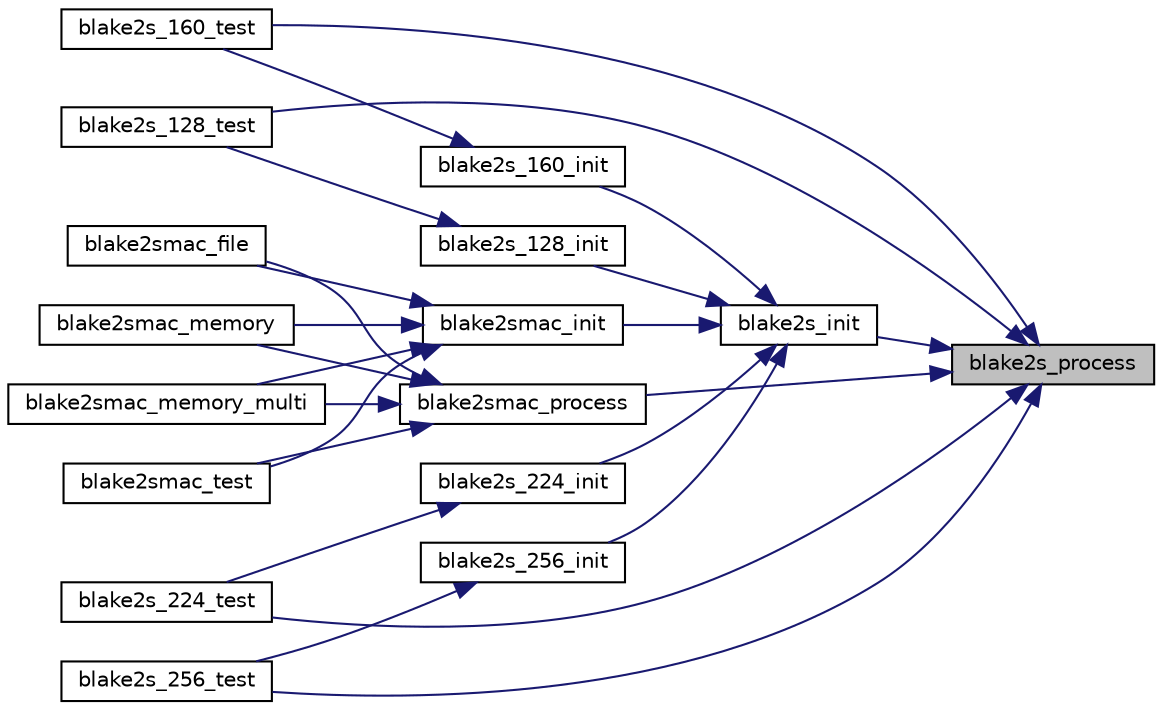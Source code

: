 digraph "blake2s_process"
{
 // LATEX_PDF_SIZE
  edge [fontname="Helvetica",fontsize="10",labelfontname="Helvetica",labelfontsize="10"];
  node [fontname="Helvetica",fontsize="10",shape=record];
  rankdir="RL";
  Node254 [label="blake2s_process",height=0.2,width=0.4,color="black", fillcolor="grey75", style="filled", fontcolor="black",tooltip="Process a block of memory through the hash."];
  Node254 -> Node255 [dir="back",color="midnightblue",fontsize="10",style="solid",fontname="Helvetica"];
  Node255 [label="blake2s_128_test",height=0.2,width=0.4,color="black", fillcolor="white", style="filled",URL="$blake2s_8c.html#a35ad837b8eb060d5ada9e83aa4fc05e1",tooltip="Self-test the hash."];
  Node254 -> Node256 [dir="back",color="midnightblue",fontsize="10",style="solid",fontname="Helvetica"];
  Node256 [label="blake2s_160_test",height=0.2,width=0.4,color="black", fillcolor="white", style="filled",URL="$blake2s_8c.html#a547bd6f8ec7604f9482ca05d52de1d53",tooltip="Self-test the hash."];
  Node254 -> Node257 [dir="back",color="midnightblue",fontsize="10",style="solid",fontname="Helvetica"];
  Node257 [label="blake2s_224_test",height=0.2,width=0.4,color="black", fillcolor="white", style="filled",URL="$blake2s_8c.html#ab0d7984b339f968398dc6b63fb3732f5",tooltip="Self-test the hash."];
  Node254 -> Node258 [dir="back",color="midnightblue",fontsize="10",style="solid",fontname="Helvetica"];
  Node258 [label="blake2s_256_test",height=0.2,width=0.4,color="black", fillcolor="white", style="filled",URL="$blake2s_8c.html#a89560ab6554753baea0950372744f02e",tooltip="Self-test the hash."];
  Node254 -> Node259 [dir="back",color="midnightblue",fontsize="10",style="solid",fontname="Helvetica"];
  Node259 [label="blake2s_init",height=0.2,width=0.4,color="black", fillcolor="white", style="filled",URL="$blake2s_8c.html#a93c803f6354c661107d65ddc22cfc77f",tooltip="Initialize the hash/MAC state."];
  Node259 -> Node260 [dir="back",color="midnightblue",fontsize="10",style="solid",fontname="Helvetica"];
  Node260 [label="blake2s_128_init",height=0.2,width=0.4,color="black", fillcolor="white", style="filled",URL="$blake2s_8c.html#a3ffef0e3850163c769ac81d187d880db",tooltip="Initialize the hash state."];
  Node260 -> Node255 [dir="back",color="midnightblue",fontsize="10",style="solid",fontname="Helvetica"];
  Node259 -> Node261 [dir="back",color="midnightblue",fontsize="10",style="solid",fontname="Helvetica"];
  Node261 [label="blake2s_160_init",height=0.2,width=0.4,color="black", fillcolor="white", style="filled",URL="$blake2s_8c.html#ad1196cb2fa2a712bb4863d6718782e11",tooltip="Initialize the hash state."];
  Node261 -> Node256 [dir="back",color="midnightblue",fontsize="10",style="solid",fontname="Helvetica"];
  Node259 -> Node262 [dir="back",color="midnightblue",fontsize="10",style="solid",fontname="Helvetica"];
  Node262 [label="blake2s_224_init",height=0.2,width=0.4,color="black", fillcolor="white", style="filled",URL="$blake2s_8c.html#a39d88962176ad783d902a6c4f569b1fe",tooltip="Initialize the hash state."];
  Node262 -> Node257 [dir="back",color="midnightblue",fontsize="10",style="solid",fontname="Helvetica"];
  Node259 -> Node263 [dir="back",color="midnightblue",fontsize="10",style="solid",fontname="Helvetica"];
  Node263 [label="blake2s_256_init",height=0.2,width=0.4,color="black", fillcolor="white", style="filled",URL="$blake2s_8c.html#aeed065e85d4d9ad6ef1f785da9dcb06f",tooltip="Initialize the hash state."];
  Node263 -> Node258 [dir="back",color="midnightblue",fontsize="10",style="solid",fontname="Helvetica"];
  Node259 -> Node264 [dir="back",color="midnightblue",fontsize="10",style="solid",fontname="Helvetica"];
  Node264 [label="blake2smac_init",height=0.2,width=0.4,color="black", fillcolor="white", style="filled",URL="$blake2smac_8c.html#ac5b0577823c5740bc16b658ba4dbfd02",tooltip="Initialize an BLAKE2S MAC context."];
  Node264 -> Node265 [dir="back",color="midnightblue",fontsize="10",style="solid",fontname="Helvetica"];
  Node265 [label="blake2smac_file",height=0.2,width=0.4,color="black", fillcolor="white", style="filled",URL="$blake2smac__file_8c.html#abc529c6de44b41397be3a1d166d9a7ba",tooltip="BLAKE2S MAC a file."];
  Node264 -> Node266 [dir="back",color="midnightblue",fontsize="10",style="solid",fontname="Helvetica"];
  Node266 [label="blake2smac_memory",height=0.2,width=0.4,color="black", fillcolor="white", style="filled",URL="$blake2smac__memory_8c.html#aea1e8633862804ea1944985b7c5f17d8",tooltip="BLAKE2S MAC a block of memory to produce the authentication tag."];
  Node264 -> Node267 [dir="back",color="midnightblue",fontsize="10",style="solid",fontname="Helvetica"];
  Node267 [label="blake2smac_memory_multi",height=0.2,width=0.4,color="black", fillcolor="white", style="filled",URL="$blake2smac__memory__multi_8c.html#a535ad0f9c023812c0651cd566912d958",tooltip="BLAKE2S MAC multiple blocks of memory to produce the authentication tag."];
  Node264 -> Node268 [dir="back",color="midnightblue",fontsize="10",style="solid",fontname="Helvetica"];
  Node268 [label="blake2smac_test",height=0.2,width=0.4,color="black", fillcolor="white", style="filled",URL="$blake2smac__test_8c.html#a42d2cb7bf53a66b206aef3ba1a889173",tooltip=" "];
  Node254 -> Node269 [dir="back",color="midnightblue",fontsize="10",style="solid",fontname="Helvetica"];
  Node269 [label="blake2smac_process",height=0.2,width=0.4,color="black", fillcolor="white", style="filled",URL="$blake2smac_8c.html#a6d340d92c2d47da70bb0d1cbf471869c",tooltip="Process data through BLAKE2S MAC."];
  Node269 -> Node265 [dir="back",color="midnightblue",fontsize="10",style="solid",fontname="Helvetica"];
  Node269 -> Node266 [dir="back",color="midnightblue",fontsize="10",style="solid",fontname="Helvetica"];
  Node269 -> Node267 [dir="back",color="midnightblue",fontsize="10",style="solid",fontname="Helvetica"];
  Node269 -> Node268 [dir="back",color="midnightblue",fontsize="10",style="solid",fontname="Helvetica"];
}
